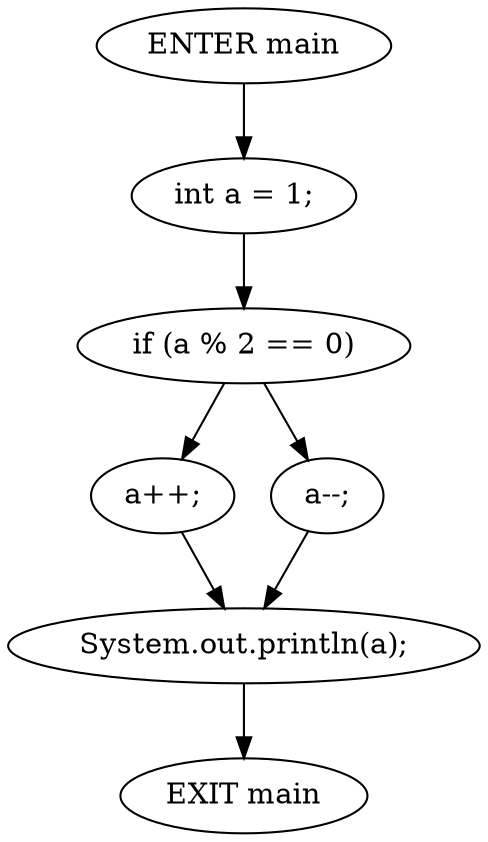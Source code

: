 strict digraph G {
  0 [ label="ENTER main" ];
  1 [ label="EXIT main" ];
  2 [ label="int a = 1;" ];
  3 [ label="if (a % 2 == 0)" ];
  4 [ label="a++;" ];
  5 [ label="a--;" ];
  6 [ label="System.out.println(a);" ];
  0 -> 2;
  2 -> 3;
  3 -> 4;
  3 -> 5;
  5 -> 6;
  4 -> 6;
  6 -> 1;
}
